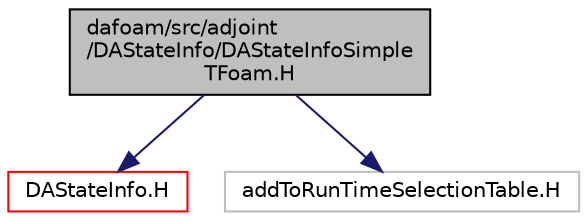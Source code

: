 digraph "dafoam/src/adjoint/DAStateInfo/DAStateInfoSimpleTFoam.H"
{
  bgcolor="transparent";
  edge [fontname="Helvetica",fontsize="10",labelfontname="Helvetica",labelfontsize="10"];
  node [fontname="Helvetica",fontsize="10",shape=record];
  Node0 [label="dafoam/src/adjoint\l/DAStateInfo/DAStateInfoSimple\lTFoam.H",height=0.2,width=0.4,color="black", fillcolor="grey75", style="filled", fontcolor="black"];
  Node0 -> Node1 [color="midnightblue",fontsize="10",style="solid",fontname="Helvetica"];
  Node1 [label="DAStateInfo.H",height=0.2,width=0.4,color="red",URL="$DAStateInfo_8H.html"];
  Node0 -> Node23 [color="midnightblue",fontsize="10",style="solid",fontname="Helvetica"];
  Node23 [label="addToRunTimeSelectionTable.H",height=0.2,width=0.4,color="grey75"];
}
